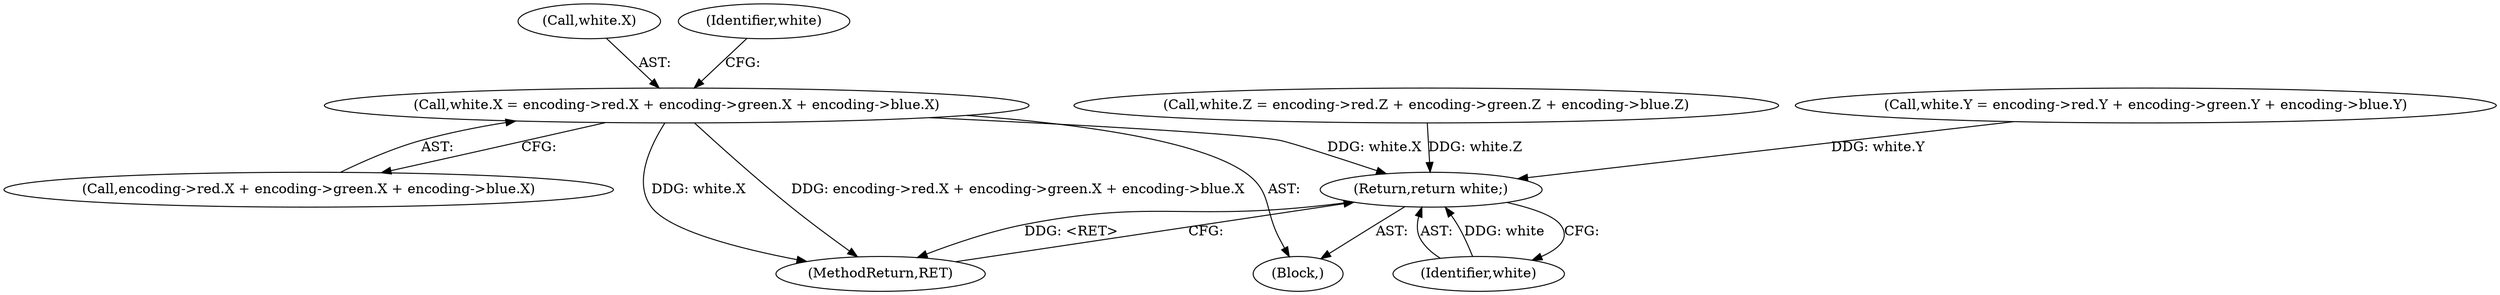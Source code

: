 digraph "0_Android_9d4853418ab2f754c2b63e091c29c5529b8b86ca_152@integer" {
"1000104" [label="(Call,white.X = encoding->red.X + encoding->green.X + encoding->blue.X)"];
"1000167" [label="(Return,return white;)"];
"1000108" [label="(Call,encoding->red.X + encoding->green.X + encoding->blue.X)"];
"1000104" [label="(Call,white.X = encoding->red.X + encoding->green.X + encoding->blue.X)"];
"1000102" [label="(Block,)"];
"1000105" [label="(Call,white.X)"];
"1000168" [label="(Identifier,white)"];
"1000146" [label="(Call,white.Z = encoding->red.Z + encoding->green.Z + encoding->blue.Z)"];
"1000125" [label="(Call,white.Y = encoding->red.Y + encoding->green.Y + encoding->blue.Y)"];
"1000169" [label="(MethodReturn,RET)"];
"1000167" [label="(Return,return white;)"];
"1000127" [label="(Identifier,white)"];
"1000104" -> "1000102"  [label="AST: "];
"1000104" -> "1000108"  [label="CFG: "];
"1000105" -> "1000104"  [label="AST: "];
"1000108" -> "1000104"  [label="AST: "];
"1000127" -> "1000104"  [label="CFG: "];
"1000104" -> "1000169"  [label="DDG: encoding->red.X + encoding->green.X + encoding->blue.X"];
"1000104" -> "1000169"  [label="DDG: white.X"];
"1000104" -> "1000167"  [label="DDG: white.X"];
"1000167" -> "1000102"  [label="AST: "];
"1000167" -> "1000168"  [label="CFG: "];
"1000168" -> "1000167"  [label="AST: "];
"1000169" -> "1000167"  [label="CFG: "];
"1000167" -> "1000169"  [label="DDG: <RET>"];
"1000168" -> "1000167"  [label="DDG: white"];
"1000125" -> "1000167"  [label="DDG: white.Y"];
"1000146" -> "1000167"  [label="DDG: white.Z"];
}
